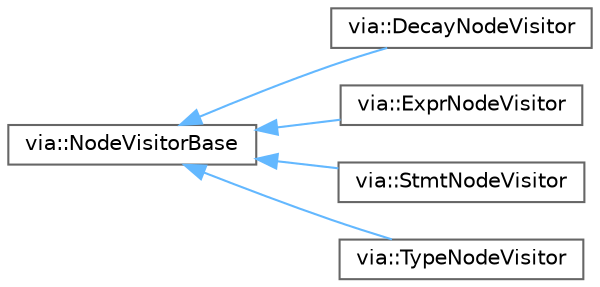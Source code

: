 digraph "Graphical Class Hierarchy"
{
 // LATEX_PDF_SIZE
  bgcolor="transparent";
  edge [fontname=Helvetica,fontsize=10,labelfontname=Helvetica,labelfontsize=10];
  node [fontname=Helvetica,fontsize=10,shape=box,height=0.2,width=0.4];
  rankdir="LR";
  Node0 [id="Node000000",label="via::NodeVisitorBase",height=0.2,width=0.4,color="grey40", fillcolor="white", style="filled",URL="$classvia_1_1NodeVisitorBase.html",tooltip=" "];
  Node0 -> Node1 [id="edge14_Node000000_Node000001",dir="back",color="steelblue1",style="solid",tooltip=" "];
  Node1 [id="Node000001",label="via::DecayNodeVisitor",height=0.2,width=0.4,color="grey40", fillcolor="white", style="filled",URL="$classvia_1_1DecayNodeVisitor.html",tooltip=" "];
  Node0 -> Node2 [id="edge15_Node000000_Node000002",dir="back",color="steelblue1",style="solid",tooltip=" "];
  Node2 [id="Node000002",label="via::ExprNodeVisitor",height=0.2,width=0.4,color="grey40", fillcolor="white", style="filled",URL="$classvia_1_1ExprNodeVisitor.html",tooltip=" "];
  Node0 -> Node3 [id="edge16_Node000000_Node000003",dir="back",color="steelblue1",style="solid",tooltip=" "];
  Node3 [id="Node000003",label="via::StmtNodeVisitor",height=0.2,width=0.4,color="grey40", fillcolor="white", style="filled",URL="$classvia_1_1StmtNodeVisitor.html",tooltip=" "];
  Node0 -> Node4 [id="edge17_Node000000_Node000004",dir="back",color="steelblue1",style="solid",tooltip=" "];
  Node4 [id="Node000004",label="via::TypeNodeVisitor",height=0.2,width=0.4,color="grey40", fillcolor="white", style="filled",URL="$classvia_1_1TypeNodeVisitor.html",tooltip=" "];
}
